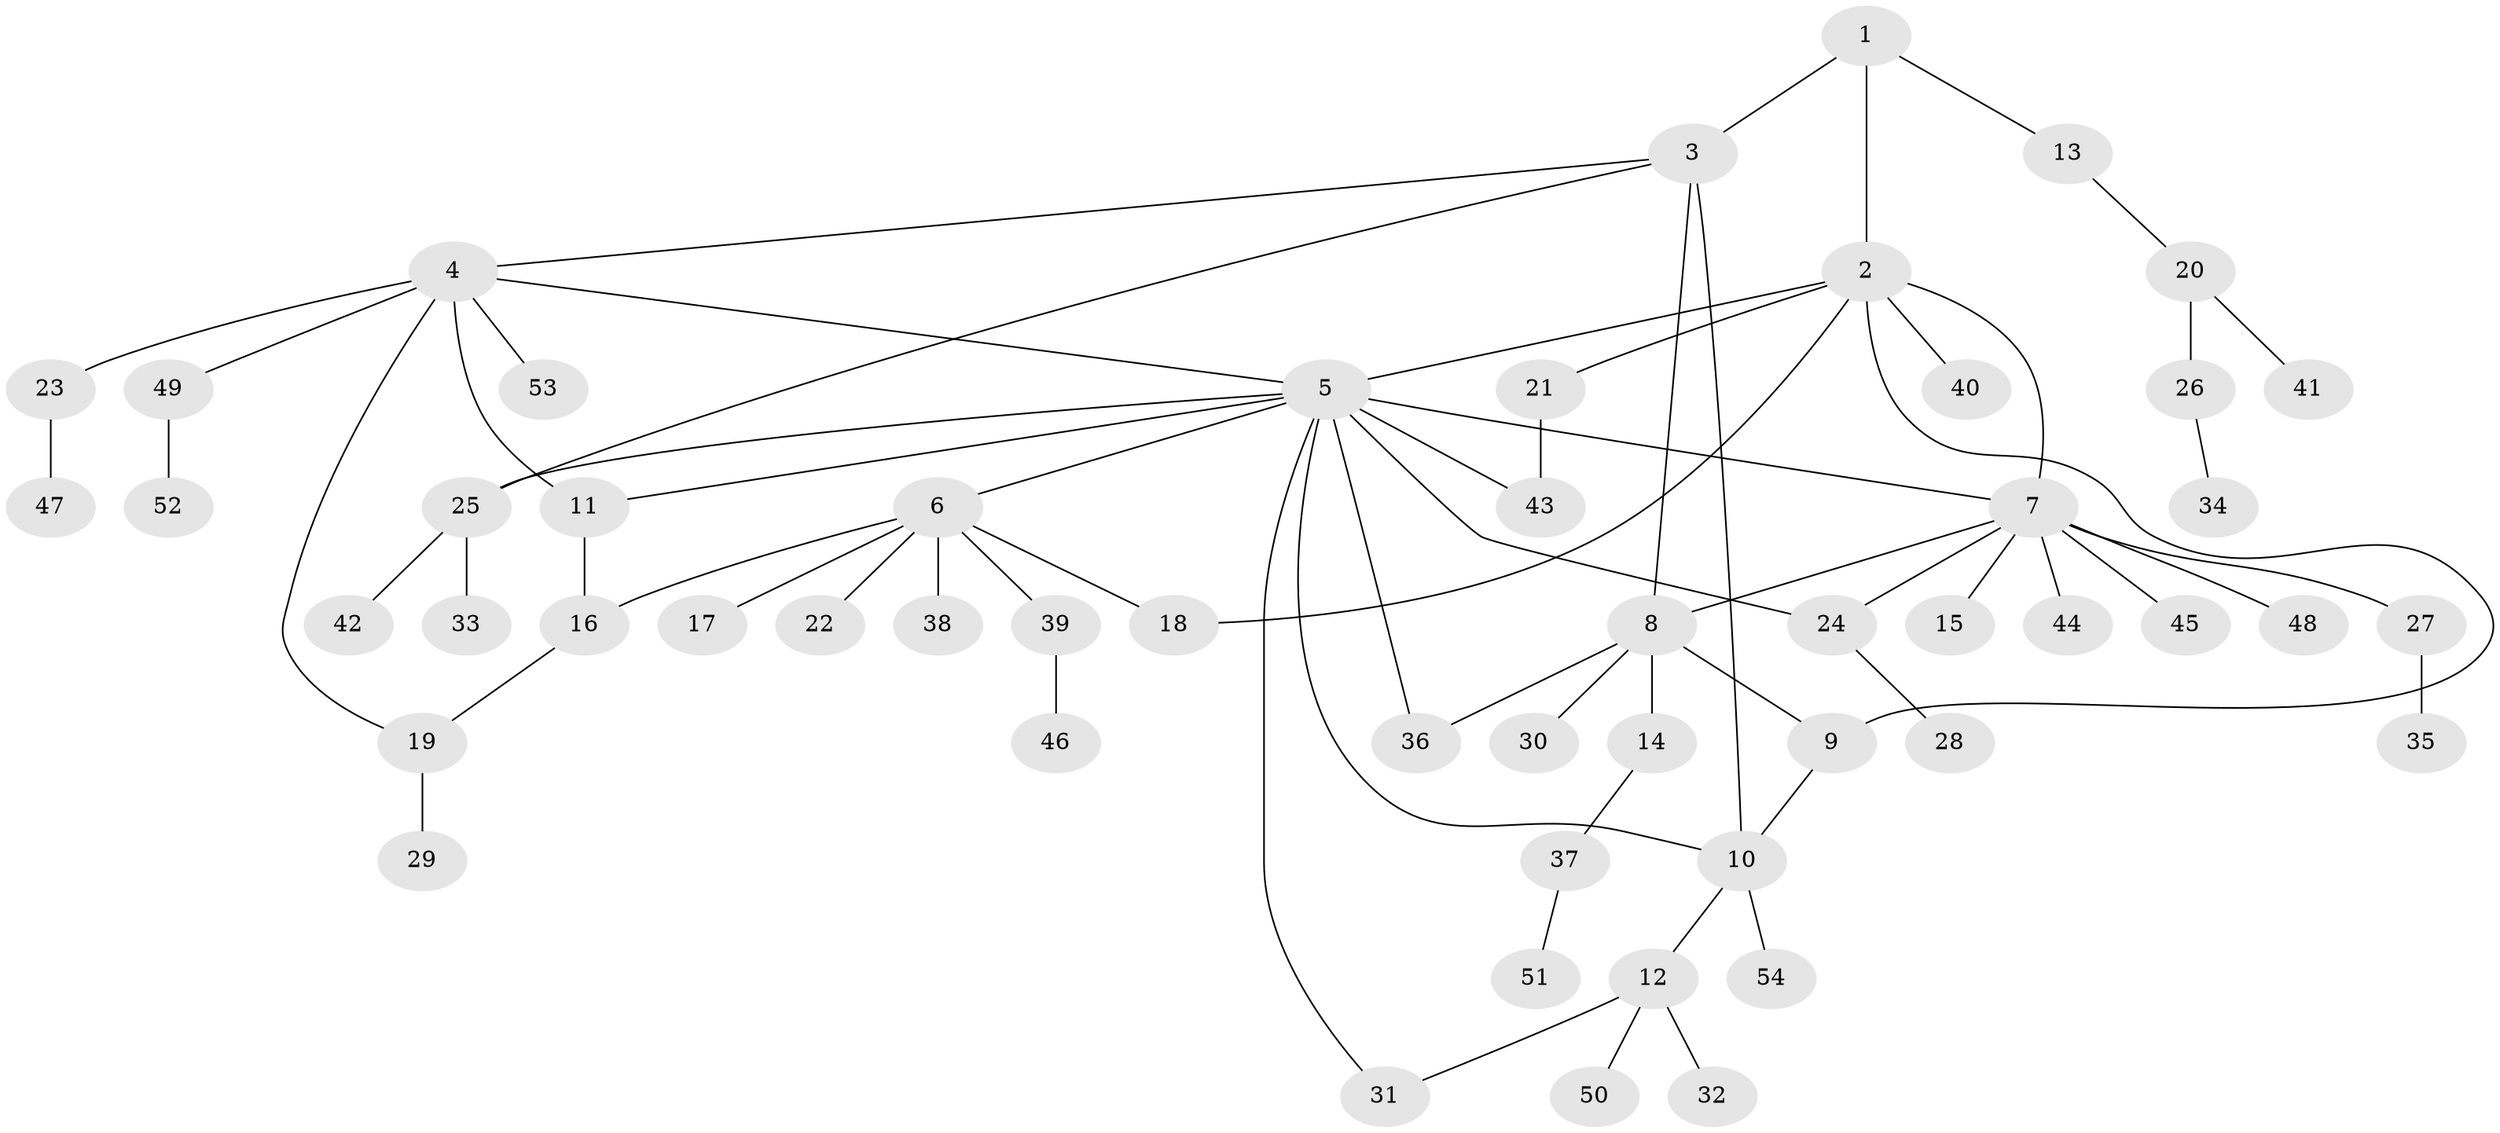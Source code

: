 // Generated by graph-tools (version 1.1) at 2025/54/03/09/25 04:54:06]
// undirected, 54 vertices, 68 edges
graph export_dot {
graph [start="1"]
  node [color=gray90,style=filled];
  1;
  2;
  3;
  4;
  5;
  6;
  7;
  8;
  9;
  10;
  11;
  12;
  13;
  14;
  15;
  16;
  17;
  18;
  19;
  20;
  21;
  22;
  23;
  24;
  25;
  26;
  27;
  28;
  29;
  30;
  31;
  32;
  33;
  34;
  35;
  36;
  37;
  38;
  39;
  40;
  41;
  42;
  43;
  44;
  45;
  46;
  47;
  48;
  49;
  50;
  51;
  52;
  53;
  54;
  1 -- 2;
  1 -- 3;
  1 -- 13;
  2 -- 5;
  2 -- 7;
  2 -- 9;
  2 -- 18;
  2 -- 21;
  2 -- 40;
  3 -- 4;
  3 -- 8;
  3 -- 10;
  3 -- 25;
  4 -- 5;
  4 -- 11;
  4 -- 19;
  4 -- 23;
  4 -- 49;
  4 -- 53;
  5 -- 6;
  5 -- 7;
  5 -- 10;
  5 -- 11;
  5 -- 24;
  5 -- 25;
  5 -- 31;
  5 -- 36;
  5 -- 43;
  6 -- 16;
  6 -- 17;
  6 -- 18;
  6 -- 22;
  6 -- 38;
  6 -- 39;
  7 -- 8;
  7 -- 15;
  7 -- 24;
  7 -- 27;
  7 -- 44;
  7 -- 45;
  7 -- 48;
  8 -- 9;
  8 -- 14;
  8 -- 30;
  8 -- 36;
  9 -- 10;
  10 -- 12;
  10 -- 54;
  11 -- 16;
  12 -- 31;
  12 -- 32;
  12 -- 50;
  13 -- 20;
  14 -- 37;
  16 -- 19;
  19 -- 29;
  20 -- 26;
  20 -- 41;
  21 -- 43;
  23 -- 47;
  24 -- 28;
  25 -- 33;
  25 -- 42;
  26 -- 34;
  27 -- 35;
  37 -- 51;
  39 -- 46;
  49 -- 52;
}
